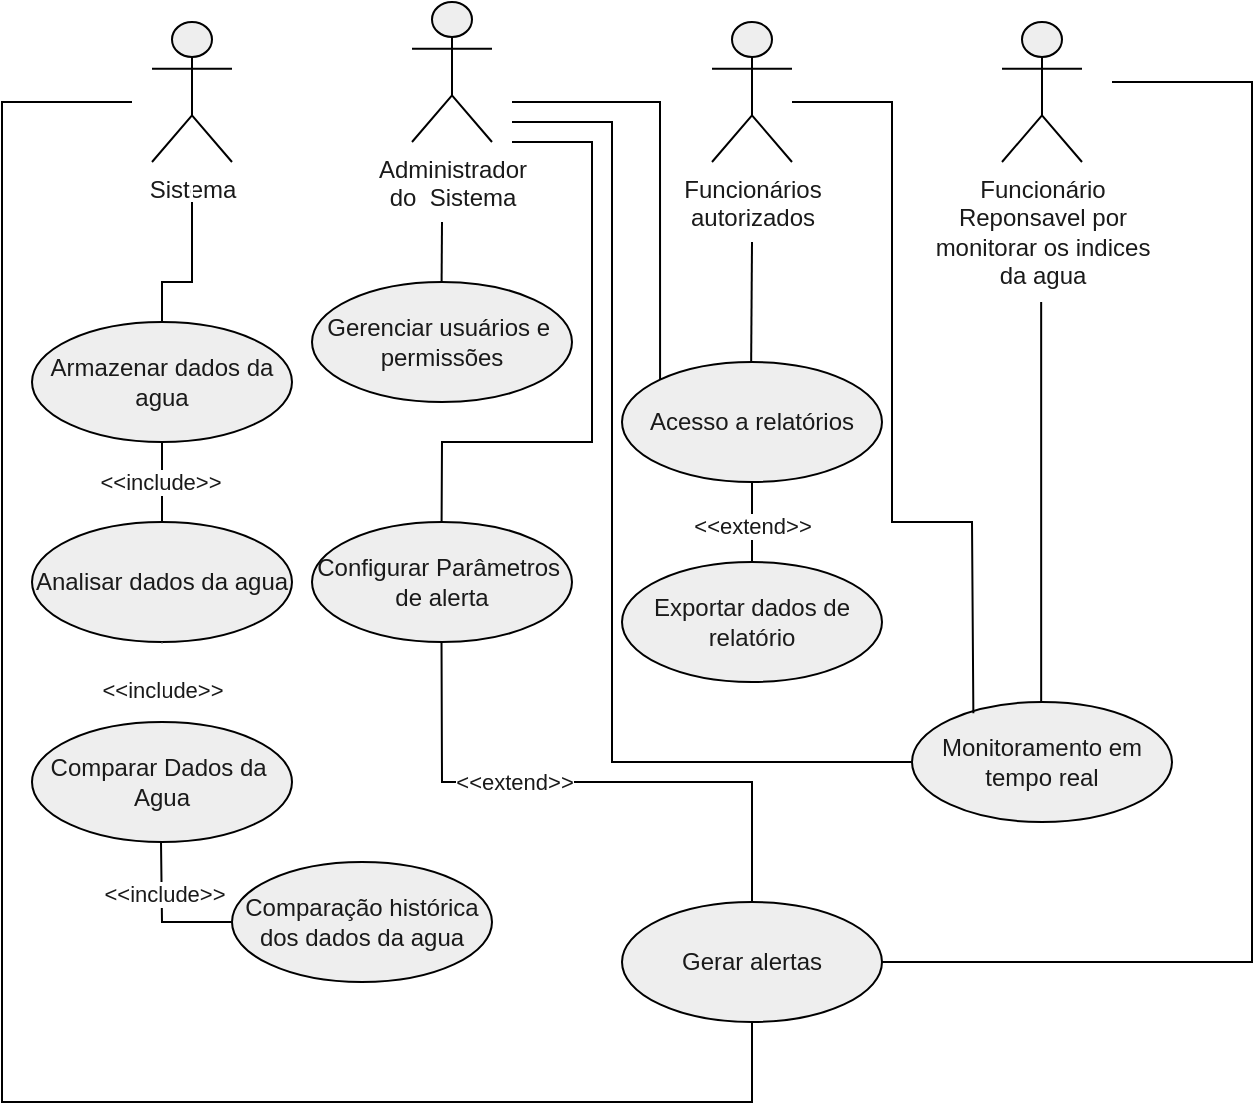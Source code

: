 <mxfile version="22.0.8" type="github">
  <diagram name="Página-1" id="9B0xEWgJ4CP_nM2nFrGb">
    <mxGraphModel dx="839" dy="454" grid="1" gridSize="10" guides="1" tooltips="1" connect="1" arrows="1" fold="1" page="1" pageScale="1" pageWidth="827" pageHeight="1169" math="0" shadow="0">
      <root>
        <mxCell id="0" />
        <mxCell id="1" parent="0" />
        <mxCell id="NdNZyj0C2RJTClBXIHfg-4" value="Sistema&lt;br&gt;" style="shape=umlActor;verticalLabelPosition=bottom;verticalAlign=top;html=1;outlineConnect=0;strokeColor=#000000;fontColor=#1A1A1A;fillColor=#EEEEEE;" vertex="1" parent="1">
          <mxGeometry x="120" y="140" width="40" height="70" as="geometry" />
        </mxCell>
        <mxCell id="NdNZyj0C2RJTClBXIHfg-5" value="Funcionário&lt;br&gt;Reponsavel por&lt;br&gt;monitorar os indices&lt;br&gt;da agua" style="shape=umlActor;verticalLabelPosition=bottom;verticalAlign=top;html=1;outlineConnect=0;strokeColor=#000000;fontColor=#1A1A1A;fillColor=#EEEEEE;" vertex="1" parent="1">
          <mxGeometry x="545" y="140" width="40" height="70" as="geometry" />
        </mxCell>
        <mxCell id="NdNZyj0C2RJTClBXIHfg-6" value="Administrador&lt;br&gt;do&amp;nbsp; Sistema" style="shape=umlActor;verticalLabelPosition=bottom;verticalAlign=top;html=1;outlineConnect=0;strokeColor=#000000;fontColor=#1A1A1A;fillColor=#EEEEEE;" vertex="1" parent="1">
          <mxGeometry x="250" y="130" width="40" height="70" as="geometry" />
        </mxCell>
        <mxCell id="NdNZyj0C2RJTClBXIHfg-7" value="Funcionários&lt;br&gt;autorizados" style="shape=umlActor;verticalLabelPosition=bottom;verticalAlign=top;html=1;outlineConnect=0;strokeColor=#000000;fontColor=#1A1A1A;fillColor=#EEEEEE;" vertex="1" parent="1">
          <mxGeometry x="400" y="140" width="40" height="70" as="geometry" />
        </mxCell>
        <mxCell id="NdNZyj0C2RJTClBXIHfg-13" value="Analisar dados da agua" style="ellipse;whiteSpace=wrap;html=1;strokeColor=#000000;fontColor=#1A1A1A;fillColor=#EEEEEE;" vertex="1" parent="1">
          <mxGeometry x="60" y="390" width="130" height="60" as="geometry" />
        </mxCell>
        <mxCell id="NdNZyj0C2RJTClBXIHfg-33" value="" style="edgeStyle=orthogonalEdgeStyle;rounded=0;orthogonalLoop=1;jettySize=auto;html=1;strokeColor=#FFFFFF;fontColor=#FFFFFF;" edge="1" parent="1" source="NdNZyj0C2RJTClBXIHfg-14" target="NdNZyj0C2RJTClBXIHfg-4">
          <mxGeometry relative="1" as="geometry" />
        </mxCell>
        <mxCell id="NdNZyj0C2RJTClBXIHfg-34" value="" style="edgeStyle=orthogonalEdgeStyle;rounded=0;orthogonalLoop=1;jettySize=auto;html=1;strokeColor=#FFFFFF;fontColor=#FFFFFF;" edge="1" parent="1" source="NdNZyj0C2RJTClBXIHfg-14" target="NdNZyj0C2RJTClBXIHfg-13">
          <mxGeometry relative="1" as="geometry" />
        </mxCell>
        <mxCell id="NdNZyj0C2RJTClBXIHfg-14" value="Armazenar dados da&lt;br&gt;agua" style="ellipse;whiteSpace=wrap;html=1;strokeColor=#000000;fontColor=#1A1A1A;fillColor=#EEEEEE;" vertex="1" parent="1">
          <mxGeometry x="60" y="290" width="130" height="60" as="geometry" />
        </mxCell>
        <mxCell id="NdNZyj0C2RJTClBXIHfg-18" value="" style="endArrow=none;html=1;rounded=0;strokeColor=#000000;fontColor=#FFFFFF;" edge="1" parent="1">
          <mxGeometry width="50" height="50" relative="1" as="geometry">
            <mxPoint x="125" y="290" as="sourcePoint" />
            <mxPoint x="140" y="230" as="targetPoint" />
            <Array as="points">
              <mxPoint x="125" y="270" />
              <mxPoint x="140" y="270" />
            </Array>
          </mxGeometry>
        </mxCell>
        <mxCell id="NdNZyj0C2RJTClBXIHfg-19" value="" style="endArrow=none;html=1;rounded=0;strokeColor=#000000;fontColor=#FFFFFF;entryX=0.5;entryY=1;entryDx=0;entryDy=0;exitX=0.5;exitY=0;exitDx=0;exitDy=0;" edge="1" parent="1" source="NdNZyj0C2RJTClBXIHfg-13" target="NdNZyj0C2RJTClBXIHfg-14">
          <mxGeometry width="50" height="50" relative="1" as="geometry">
            <mxPoint x="120" y="440" as="sourcePoint" />
            <mxPoint x="170" y="390" as="targetPoint" />
            <Array as="points" />
          </mxGeometry>
        </mxCell>
        <mxCell id="NdNZyj0C2RJTClBXIHfg-30" value="&amp;lt;&amp;lt;include&amp;gt;&amp;gt;" style="edgeLabel;html=1;align=center;verticalAlign=middle;resizable=0;points=[];fontColor=#1A1A1A;" vertex="1" connectable="0" parent="NdNZyj0C2RJTClBXIHfg-19">
          <mxGeometry x="-0.005" y="1" relative="1" as="geometry">
            <mxPoint as="offset" />
          </mxGeometry>
        </mxCell>
        <mxCell id="NdNZyj0C2RJTClBXIHfg-20" value="" style="endArrow=none;html=1;rounded=0;strokeColor=#000000;fontColor=#FFFFFF;entryX=0.5;entryY=1;entryDx=0;entryDy=0;exitX=0.5;exitY=0;exitDx=0;exitDy=0;" edge="1" parent="1" source="NdNZyj0C2RJTClBXIHfg-31" target="NdNZyj0C2RJTClBXIHfg-13">
          <mxGeometry width="50" height="50" relative="1" as="geometry">
            <mxPoint x="130" y="524.5" as="sourcePoint" />
            <mxPoint x="180" y="474.5" as="targetPoint" />
          </mxGeometry>
        </mxCell>
        <mxCell id="NdNZyj0C2RJTClBXIHfg-32" value="&amp;lt;&amp;lt;include&amp;gt;&amp;gt;" style="edgeLabel;html=1;align=center;verticalAlign=middle;resizable=0;points=[];fontColor=#1A1A1A;" vertex="1" connectable="0" parent="NdNZyj0C2RJTClBXIHfg-20">
          <mxGeometry x="-0.169" relative="1" as="geometry">
            <mxPoint as="offset" />
          </mxGeometry>
        </mxCell>
        <mxCell id="NdNZyj0C2RJTClBXIHfg-21" value="" style="endArrow=none;html=1;rounded=0;strokeColor=#000000;fontColor=#FFFFFF;" edge="1" parent="1">
          <mxGeometry width="50" height="50" relative="1" as="geometry">
            <mxPoint x="264.8" y="270" as="sourcePoint" />
            <mxPoint x="265" y="240" as="targetPoint" />
          </mxGeometry>
        </mxCell>
        <mxCell id="NdNZyj0C2RJTClBXIHfg-22" value="" style="endArrow=none;html=1;rounded=0;strokeColor=#000000;fontColor=#FFFFFF;" edge="1" parent="1">
          <mxGeometry width="50" height="50" relative="1" as="geometry">
            <mxPoint x="419.58" y="310" as="sourcePoint" />
            <mxPoint x="420" y="250" as="targetPoint" />
          </mxGeometry>
        </mxCell>
        <mxCell id="NdNZyj0C2RJTClBXIHfg-25" value="" style="endArrow=none;html=1;rounded=0;strokeColor=#000000;fontColor=#FFFFFF;" edge="1" parent="1">
          <mxGeometry width="50" height="50" relative="1" as="geometry">
            <mxPoint x="264.8" y="390" as="sourcePoint" />
            <mxPoint x="300" y="200" as="targetPoint" />
            <Array as="points">
              <mxPoint x="265" y="350" />
              <mxPoint x="340" y="350" />
              <mxPoint x="340" y="200" />
            </Array>
          </mxGeometry>
        </mxCell>
        <mxCell id="NdNZyj0C2RJTClBXIHfg-26" value="" style="endArrow=none;html=1;rounded=0;strokeColor=#000000;fontColor=#FFFFFF;entryX=0.5;entryY=1;entryDx=0;entryDy=0;" edge="1" parent="1" target="NdNZyj0C2RJTClBXIHfg-39">
          <mxGeometry width="50" height="50" relative="1" as="geometry">
            <mxPoint x="420" y="410" as="sourcePoint" />
            <mxPoint x="470" y="360" as="targetPoint" />
          </mxGeometry>
        </mxCell>
        <mxCell id="NdNZyj0C2RJTClBXIHfg-48" value="&amp;lt;&amp;lt;extend&amp;gt;&amp;gt;" style="edgeLabel;html=1;align=center;verticalAlign=middle;resizable=0;points=[];fontColor=#1A1A1A;" vertex="1" connectable="0" parent="NdNZyj0C2RJTClBXIHfg-26">
          <mxGeometry x="-0.1" relative="1" as="geometry">
            <mxPoint as="offset" />
          </mxGeometry>
        </mxCell>
        <mxCell id="NdNZyj0C2RJTClBXIHfg-27" value="" style="endArrow=none;html=1;rounded=0;strokeColor=#000000;fontColor=#FFFFFF;" edge="1" parent="1">
          <mxGeometry width="50" height="50" relative="1" as="geometry">
            <mxPoint x="564.58" y="480" as="sourcePoint" />
            <mxPoint x="564.58" y="280" as="targetPoint" />
          </mxGeometry>
        </mxCell>
        <mxCell id="NdNZyj0C2RJTClBXIHfg-28" value="" style="endArrow=none;html=1;rounded=0;strokeColor=#000000;fontColor=#FFFFFF;exitX=0.5;exitY=0;exitDx=0;exitDy=0;" edge="1" parent="1" source="NdNZyj0C2RJTClBXIHfg-36">
          <mxGeometry width="50" height="50" relative="1" as="geometry">
            <mxPoint x="265" y="540" as="sourcePoint" />
            <mxPoint x="264.76" y="450" as="targetPoint" />
            <Array as="points">
              <mxPoint x="420" y="520" />
              <mxPoint x="265" y="520" />
            </Array>
          </mxGeometry>
        </mxCell>
        <mxCell id="NdNZyj0C2RJTClBXIHfg-46" value="&amp;lt;&amp;lt;extend&amp;gt;&amp;gt;" style="edgeLabel;html=1;align=center;verticalAlign=middle;resizable=0;points=[];fontColor=#1A1A1A;" vertex="1" connectable="0" parent="NdNZyj0C2RJTClBXIHfg-28">
          <mxGeometry x="0.309" relative="1" as="geometry">
            <mxPoint x="7" as="offset" />
          </mxGeometry>
        </mxCell>
        <mxCell id="NdNZyj0C2RJTClBXIHfg-29" value="" style="endArrow=none;html=1;rounded=0;strokeColor=#000000;fontColor=#FFFFFF;entryX=1;entryY=0.5;entryDx=0;entryDy=0;" edge="1" parent="1" target="NdNZyj0C2RJTClBXIHfg-36">
          <mxGeometry width="50" height="50" relative="1" as="geometry">
            <mxPoint x="600" y="170" as="sourcePoint" />
            <mxPoint x="670" y="610.69" as="targetPoint" />
            <Array as="points">
              <mxPoint x="670" y="170" />
              <mxPoint x="670" y="610" />
            </Array>
          </mxGeometry>
        </mxCell>
        <mxCell id="NdNZyj0C2RJTClBXIHfg-49" value="" style="edgeStyle=orthogonalEdgeStyle;rounded=0;orthogonalLoop=1;jettySize=auto;html=1;strokeColor=#FFFFFF;fontColor=#FFFFFF;" edge="1" parent="1" source="NdNZyj0C2RJTClBXIHfg-31" target="NdNZyj0C2RJTClBXIHfg-13">
          <mxGeometry relative="1" as="geometry" />
        </mxCell>
        <mxCell id="NdNZyj0C2RJTClBXIHfg-50" value="" style="edgeStyle=orthogonalEdgeStyle;rounded=0;orthogonalLoop=1;jettySize=auto;html=1;strokeColor=#FFFFFF;fontColor=#FFFFFF;" edge="1" parent="1" source="NdNZyj0C2RJTClBXIHfg-31" target="NdNZyj0C2RJTClBXIHfg-41">
          <mxGeometry relative="1" as="geometry" />
        </mxCell>
        <mxCell id="NdNZyj0C2RJTClBXIHfg-31" value="Comparar Dados da&amp;nbsp;&lt;br&gt;Agua" style="ellipse;whiteSpace=wrap;html=1;strokeColor=#000000;fontColor=#1A1A1A;fillColor=#EEEEEE;" vertex="1" parent="1">
          <mxGeometry x="60" y="490" width="130" height="60" as="geometry" />
        </mxCell>
        <mxCell id="NdNZyj0C2RJTClBXIHfg-35" value="Monitoramento em tempo real" style="ellipse;whiteSpace=wrap;html=1;strokeColor=#000000;fontColor=#1A1A1A;fillColor=#EEEEEE;" vertex="1" parent="1">
          <mxGeometry x="500" y="480" width="130" height="60" as="geometry" />
        </mxCell>
        <mxCell id="NdNZyj0C2RJTClBXIHfg-36" value="Gerar alertas" style="ellipse;whiteSpace=wrap;html=1;strokeColor=#000000;fontColor=#1A1A1A;fillColor=#EEEEEE;" vertex="1" parent="1">
          <mxGeometry x="355" y="580" width="130" height="60" as="geometry" />
        </mxCell>
        <mxCell id="NdNZyj0C2RJTClBXIHfg-37" value="Configurar Parâmetros&amp;nbsp;&lt;br&gt;de alerta" style="ellipse;whiteSpace=wrap;html=1;strokeColor=#000000;fontColor=#1A1A1A;fillColor=#EEEEEE;" vertex="1" parent="1">
          <mxGeometry x="200" y="390" width="130" height="60" as="geometry" />
        </mxCell>
        <mxCell id="NdNZyj0C2RJTClBXIHfg-38" value="Gerenciar usuários e&amp;nbsp;&lt;br&gt;permissões" style="ellipse;whiteSpace=wrap;html=1;strokeColor=#000000;fontColor=#1A1A1A;fillColor=#EEEEEE;" vertex="1" parent="1">
          <mxGeometry x="200" y="270" width="130" height="60" as="geometry" />
        </mxCell>
        <mxCell id="NdNZyj0C2RJTClBXIHfg-39" value="Acesso a relatórios" style="ellipse;whiteSpace=wrap;html=1;strokeColor=#000000;fontColor=#1A1A1A;fillColor=#EEEEEE;" vertex="1" parent="1">
          <mxGeometry x="355" y="310" width="130" height="60" as="geometry" />
        </mxCell>
        <mxCell id="NdNZyj0C2RJTClBXIHfg-40" value="Exportar dados de relatório" style="ellipse;whiteSpace=wrap;html=1;strokeColor=#000000;fontColor=#1A1A1A;fillColor=#EEEEEE;" vertex="1" parent="1">
          <mxGeometry x="355" y="410" width="130" height="60" as="geometry" />
        </mxCell>
        <mxCell id="NdNZyj0C2RJTClBXIHfg-41" value="Comparação histórica dos dados da agua" style="ellipse;whiteSpace=wrap;html=1;strokeColor=#000000;fontColor=#1A1A1A;fillColor=#EEEEEE;" vertex="1" parent="1">
          <mxGeometry x="160" y="560" width="130" height="60" as="geometry" />
        </mxCell>
        <mxCell id="NdNZyj0C2RJTClBXIHfg-42" value="" style="endArrow=none;html=1;rounded=0;strokeColor=#000000;fontColor=#FFFFFF;entryX=0.5;entryY=1;entryDx=0;entryDy=0;" edge="1" parent="1" target="NdNZyj0C2RJTClBXIHfg-36">
          <mxGeometry width="50" height="50" relative="1" as="geometry">
            <mxPoint x="110" y="180" as="sourcePoint" />
            <mxPoint x="420" y="680" as="targetPoint" />
            <Array as="points">
              <mxPoint x="45" y="180" />
              <mxPoint x="45" y="680" />
              <mxPoint x="420" y="680" />
            </Array>
          </mxGeometry>
        </mxCell>
        <mxCell id="NdNZyj0C2RJTClBXIHfg-43" value="" style="endArrow=none;html=1;rounded=0;strokeColor=#000000;fontColor=#FFFFFF;exitX=0;exitY=0.5;exitDx=0;exitDy=0;" edge="1" parent="1" source="NdNZyj0C2RJTClBXIHfg-35">
          <mxGeometry width="50" height="50" relative="1" as="geometry">
            <mxPoint x="340" y="500" as="sourcePoint" />
            <mxPoint x="300" y="190" as="targetPoint" />
            <Array as="points">
              <mxPoint x="350" y="510" />
              <mxPoint x="350" y="190" />
            </Array>
          </mxGeometry>
        </mxCell>
        <mxCell id="NdNZyj0C2RJTClBXIHfg-44" value="" style="endArrow=none;html=1;rounded=0;strokeColor=#000000;fontColor=#FFFFFF;exitX=0.236;exitY=0.094;exitDx=0;exitDy=0;exitPerimeter=0;" edge="1" parent="1" source="NdNZyj0C2RJTClBXIHfg-35">
          <mxGeometry width="50" height="50" relative="1" as="geometry">
            <mxPoint x="650" y="510" as="sourcePoint" />
            <mxPoint x="440" y="180" as="targetPoint" />
            <Array as="points">
              <mxPoint x="530" y="390" />
              <mxPoint x="490" y="390" />
              <mxPoint x="490" y="180" />
            </Array>
          </mxGeometry>
        </mxCell>
        <mxCell id="NdNZyj0C2RJTClBXIHfg-45" value="" style="endArrow=none;html=1;rounded=0;strokeColor=#000000;fontColor=#FFFFFF;exitX=0;exitY=0.5;exitDx=0;exitDy=0;" edge="1" parent="1" source="NdNZyj0C2RJTClBXIHfg-41">
          <mxGeometry width="50" height="50" relative="1" as="geometry">
            <mxPoint x="124.5" y="610" as="sourcePoint" />
            <mxPoint x="124.5" y="550" as="targetPoint" />
            <Array as="points">
              <mxPoint x="125" y="590" />
            </Array>
          </mxGeometry>
        </mxCell>
        <mxCell id="NdNZyj0C2RJTClBXIHfg-51" value="&amp;lt;&amp;lt;include&amp;gt;&amp;gt;" style="edgeLabel;html=1;align=center;verticalAlign=middle;resizable=0;points=[];fontColor=#1A1A1A;" vertex="1" connectable="0" parent="NdNZyj0C2RJTClBXIHfg-45">
          <mxGeometry x="0.302" y="-1" relative="1" as="geometry">
            <mxPoint as="offset" />
          </mxGeometry>
        </mxCell>
        <mxCell id="NdNZyj0C2RJTClBXIHfg-47" value="" style="endArrow=none;html=1;rounded=0;strokeColor=#000000;fontColor=#FFFFFF;exitX=0;exitY=0;exitDx=0;exitDy=0;" edge="1" parent="1" source="NdNZyj0C2RJTClBXIHfg-39">
          <mxGeometry width="50" height="50" relative="1" as="geometry">
            <mxPoint x="300" y="240" as="sourcePoint" />
            <mxPoint x="300" y="180" as="targetPoint" />
            <Array as="points">
              <mxPoint x="374" y="180" />
            </Array>
          </mxGeometry>
        </mxCell>
      </root>
    </mxGraphModel>
  </diagram>
</mxfile>
